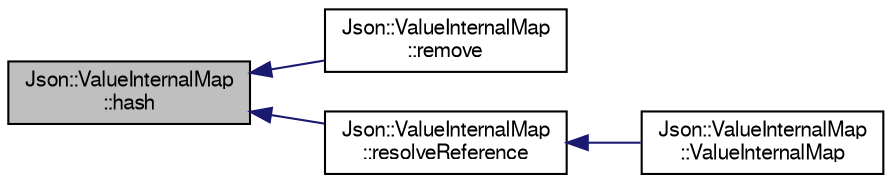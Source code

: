 digraph "Json::ValueInternalMap::hash"
{
  edge [fontname="FreeSans",fontsize="10",labelfontname="FreeSans",labelfontsize="10"];
  node [fontname="FreeSans",fontsize="10",shape=record];
  rankdir="LR";
  Node1 [label="Json::ValueInternalMap\l::hash",height=0.2,width=0.4,color="black", fillcolor="grey75", style="filled" fontcolor="black"];
  Node1 -> Node2 [dir="back",color="midnightblue",fontsize="10",style="solid",fontname="FreeSans"];
  Node2 [label="Json::ValueInternalMap\l::remove",height=0.2,width=0.4,color="black", fillcolor="white", style="filled",URL="$class_json_1_1_value_internal_map.html#aa7f5d3784f2ea54abfa9a6d8df45de5e"];
  Node1 -> Node3 [dir="back",color="midnightblue",fontsize="10",style="solid",fontname="FreeSans"];
  Node3 [label="Json::ValueInternalMap\l::resolveReference",height=0.2,width=0.4,color="black", fillcolor="white", style="filled",URL="$class_json_1_1_value_internal_map.html#add7a9a415cc939ff4564e0aaa1cf6349"];
  Node3 -> Node4 [dir="back",color="midnightblue",fontsize="10",style="solid",fontname="FreeSans"];
  Node4 [label="Json::ValueInternalMap\l::ValueInternalMap",height=0.2,width=0.4,color="black", fillcolor="white", style="filled",URL="$class_json_1_1_value_internal_map.html#a2878273dc8422a7d3dd656942180a0fb"];
}
